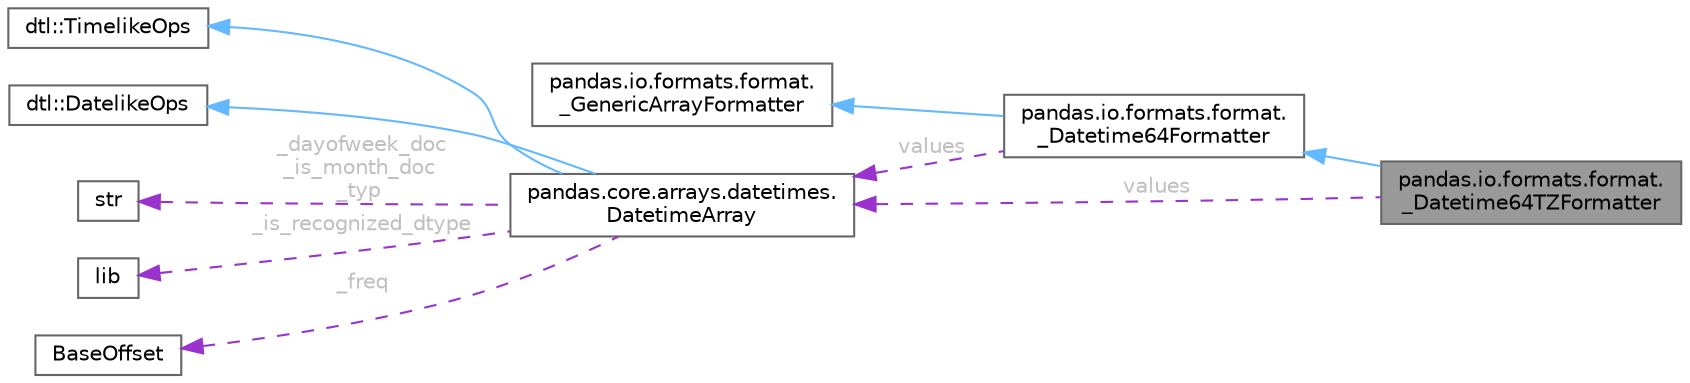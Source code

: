 digraph "pandas.io.formats.format._Datetime64TZFormatter"
{
 // LATEX_PDF_SIZE
  bgcolor="transparent";
  edge [fontname=Helvetica,fontsize=10,labelfontname=Helvetica,labelfontsize=10];
  node [fontname=Helvetica,fontsize=10,shape=box,height=0.2,width=0.4];
  rankdir="LR";
  Node1 [id="Node000001",label="pandas.io.formats.format.\l_Datetime64TZFormatter",height=0.2,width=0.4,color="gray40", fillcolor="grey60", style="filled", fontcolor="black",tooltip=" "];
  Node2 -> Node1 [id="edge10_Node000001_Node000002",dir="back",color="steelblue1",style="solid",tooltip=" "];
  Node2 [id="Node000002",label="pandas.io.formats.format.\l_Datetime64Formatter",height=0.2,width=0.4,color="gray40", fillcolor="white", style="filled",URL="$classpandas_1_1io_1_1formats_1_1format_1_1__Datetime64Formatter.html",tooltip=" "];
  Node3 -> Node2 [id="edge11_Node000002_Node000003",dir="back",color="steelblue1",style="solid",tooltip=" "];
  Node3 [id="Node000003",label="pandas.io.formats.format.\l_GenericArrayFormatter",height=0.2,width=0.4,color="gray40", fillcolor="white", style="filled",URL="$classpandas_1_1io_1_1formats_1_1format_1_1__GenericArrayFormatter.html",tooltip=" "];
  Node4 -> Node2 [id="edge12_Node000002_Node000004",dir="back",color="darkorchid3",style="dashed",tooltip=" ",label=" values",fontcolor="grey" ];
  Node4 [id="Node000004",label="pandas.core.arrays.datetimes.\lDatetimeArray",height=0.2,width=0.4,color="gray40", fillcolor="white", style="filled",URL="$classpandas_1_1core_1_1arrays_1_1datetimes_1_1DatetimeArray.html",tooltip=" "];
  Node5 -> Node4 [id="edge13_Node000004_Node000005",dir="back",color="steelblue1",style="solid",tooltip=" "];
  Node5 [id="Node000005",label="dtl::TimelikeOps",height=0.2,width=0.4,color="gray40", fillcolor="white", style="filled",tooltip=" "];
  Node6 -> Node4 [id="edge14_Node000004_Node000006",dir="back",color="steelblue1",style="solid",tooltip=" "];
  Node6 [id="Node000006",label="dtl::DatelikeOps",height=0.2,width=0.4,color="gray40", fillcolor="white", style="filled",tooltip=" "];
  Node7 -> Node4 [id="edge15_Node000004_Node000007",dir="back",color="darkorchid3",style="dashed",tooltip=" ",label=" _dayofweek_doc\n_is_month_doc\n_typ",fontcolor="grey" ];
  Node7 [id="Node000007",label="str",height=0.2,width=0.4,color="gray40", fillcolor="white", style="filled",tooltip=" "];
  Node8 -> Node4 [id="edge16_Node000004_Node000008",dir="back",color="darkorchid3",style="dashed",tooltip=" ",label=" _is_recognized_dtype",fontcolor="grey" ];
  Node8 [id="Node000008",label="lib",height=0.2,width=0.4,color="gray40", fillcolor="white", style="filled",tooltip=" "];
  Node9 -> Node4 [id="edge17_Node000004_Node000009",dir="back",color="darkorchid3",style="dashed",tooltip=" ",label=" _freq",fontcolor="grey" ];
  Node9 [id="Node000009",label="BaseOffset",height=0.2,width=0.4,color="gray40", fillcolor="white", style="filled",tooltip=" "];
  Node4 -> Node1 [id="edge18_Node000001_Node000004",dir="back",color="darkorchid3",style="dashed",tooltip=" ",label=" values",fontcolor="grey" ];
}
